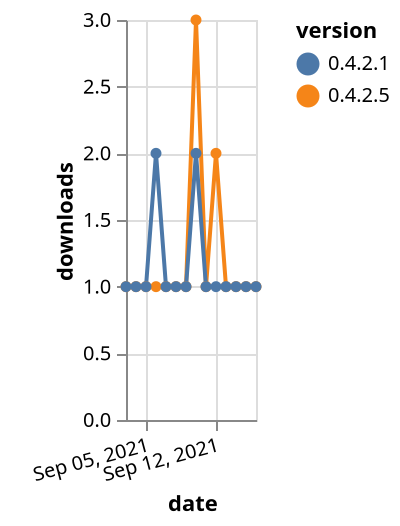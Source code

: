 {"$schema": "https://vega.github.io/schema/vega-lite/v5.json", "description": "A simple bar chart with embedded data.", "data": {"values": [{"date": "2021-09-03", "total": 190, "delta": 1, "version": "0.4.2.5"}, {"date": "2021-09-04", "total": 191, "delta": 1, "version": "0.4.2.5"}, {"date": "2021-09-05", "total": 192, "delta": 1, "version": "0.4.2.5"}, {"date": "2021-09-06", "total": 193, "delta": 1, "version": "0.4.2.5"}, {"date": "2021-09-07", "total": 194, "delta": 1, "version": "0.4.2.5"}, {"date": "2021-09-08", "total": 195, "delta": 1, "version": "0.4.2.5"}, {"date": "2021-09-09", "total": 196, "delta": 1, "version": "0.4.2.5"}, {"date": "2021-09-10", "total": 199, "delta": 3, "version": "0.4.2.5"}, {"date": "2021-09-11", "total": 200, "delta": 1, "version": "0.4.2.5"}, {"date": "2021-09-12", "total": 202, "delta": 2, "version": "0.4.2.5"}, {"date": "2021-09-13", "total": 203, "delta": 1, "version": "0.4.2.5"}, {"date": "2021-09-14", "total": 204, "delta": 1, "version": "0.4.2.5"}, {"date": "2021-09-15", "total": 205, "delta": 1, "version": "0.4.2.5"}, {"date": "2021-09-16", "total": 206, "delta": 1, "version": "0.4.2.5"}, {"date": "2021-09-03", "total": 208, "delta": 1, "version": "0.4.2.1"}, {"date": "2021-09-04", "total": 209, "delta": 1, "version": "0.4.2.1"}, {"date": "2021-09-05", "total": 210, "delta": 1, "version": "0.4.2.1"}, {"date": "2021-09-06", "total": 212, "delta": 2, "version": "0.4.2.1"}, {"date": "2021-09-07", "total": 213, "delta": 1, "version": "0.4.2.1"}, {"date": "2021-09-08", "total": 214, "delta": 1, "version": "0.4.2.1"}, {"date": "2021-09-09", "total": 215, "delta": 1, "version": "0.4.2.1"}, {"date": "2021-09-10", "total": 217, "delta": 2, "version": "0.4.2.1"}, {"date": "2021-09-11", "total": 218, "delta": 1, "version": "0.4.2.1"}, {"date": "2021-09-12", "total": 219, "delta": 1, "version": "0.4.2.1"}, {"date": "2021-09-13", "total": 220, "delta": 1, "version": "0.4.2.1"}, {"date": "2021-09-14", "total": 221, "delta": 1, "version": "0.4.2.1"}, {"date": "2021-09-15", "total": 222, "delta": 1, "version": "0.4.2.1"}, {"date": "2021-09-16", "total": 223, "delta": 1, "version": "0.4.2.1"}]}, "width": "container", "mark": {"type": "line", "point": {"filled": true}}, "encoding": {"x": {"field": "date", "type": "temporal", "timeUnit": "yearmonthdate", "title": "date", "axis": {"labelAngle": -15}}, "y": {"field": "delta", "type": "quantitative", "title": "downloads"}, "color": {"field": "version", "type": "nominal"}, "tooltip": {"field": "delta"}}}